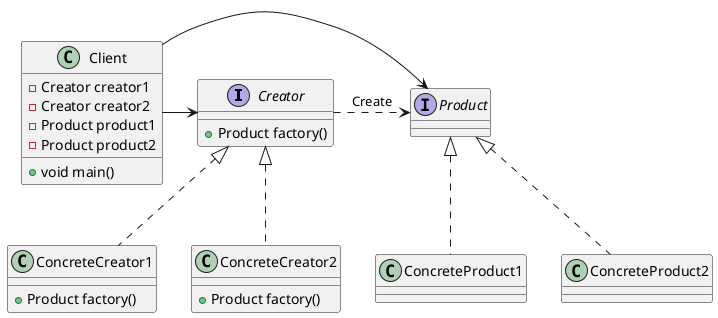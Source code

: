 @startuml

interface Creator{
    + Product factory()
}

interface Product

class ConcreteCreator1{
    + Product factory()
}

class ConcreteCreator2{
    + Product factory()
}

class Client{
    - Creator creator1
    - Creator creator2
    - Product product1
    - Product product2

    + void main()

}

class ConcreteProduct1
class ConcreteProduct2



Creator .>  Product: Create
Creator <|.. ConcreteCreator1
Creator <|.. ConcreteCreator2

Product <|.. ConcreteProduct1
Product <|.. ConcreteProduct2

Client -> Creator
Client -> Product













@enduml
